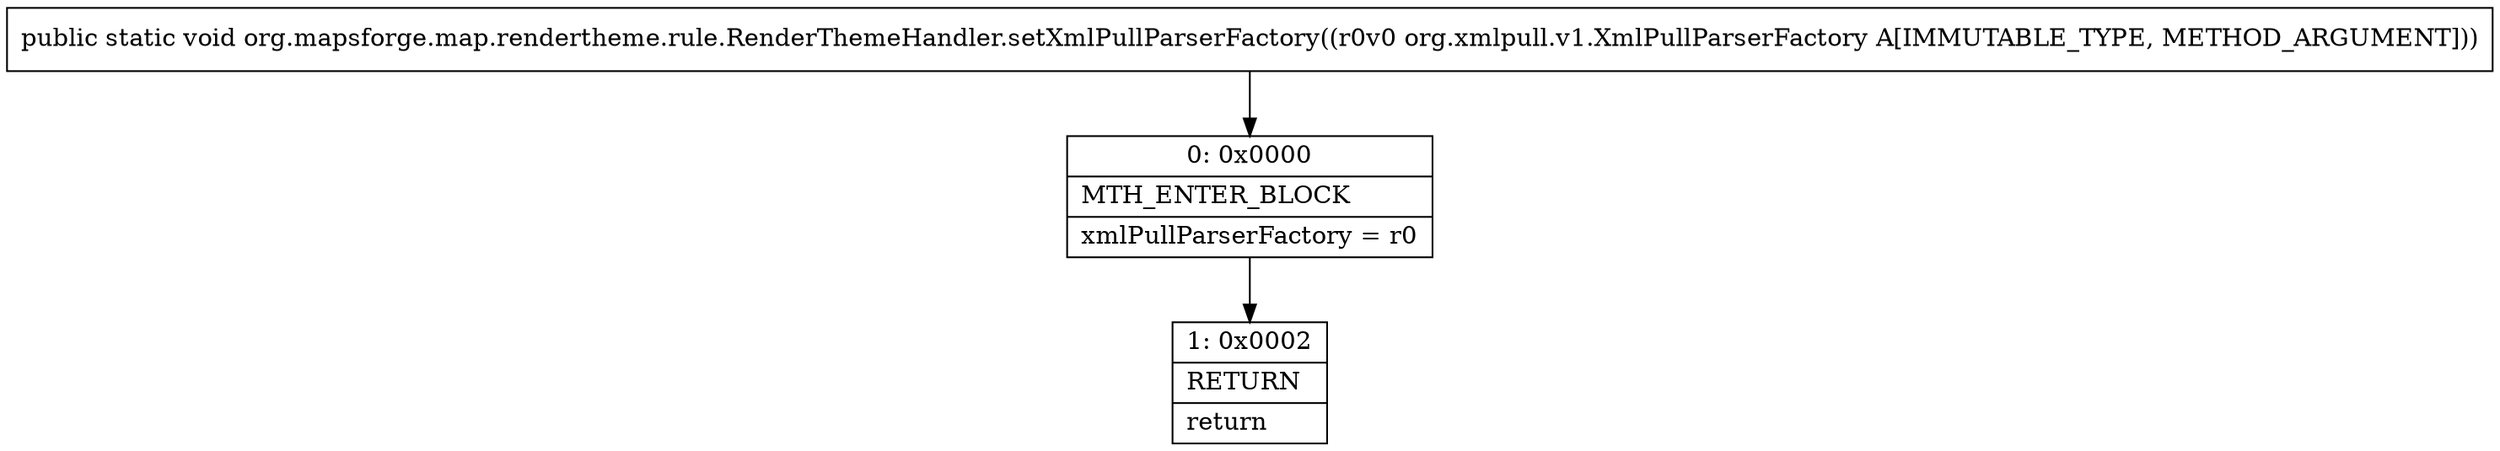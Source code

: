 digraph "CFG fororg.mapsforge.map.rendertheme.rule.RenderThemeHandler.setXmlPullParserFactory(Lorg\/xmlpull\/v1\/XmlPullParserFactory;)V" {
Node_0 [shape=record,label="{0\:\ 0x0000|MTH_ENTER_BLOCK\l|xmlPullParserFactory = r0\l}"];
Node_1 [shape=record,label="{1\:\ 0x0002|RETURN\l|return\l}"];
MethodNode[shape=record,label="{public static void org.mapsforge.map.rendertheme.rule.RenderThemeHandler.setXmlPullParserFactory((r0v0 org.xmlpull.v1.XmlPullParserFactory A[IMMUTABLE_TYPE, METHOD_ARGUMENT])) }"];
MethodNode -> Node_0;
Node_0 -> Node_1;
}

